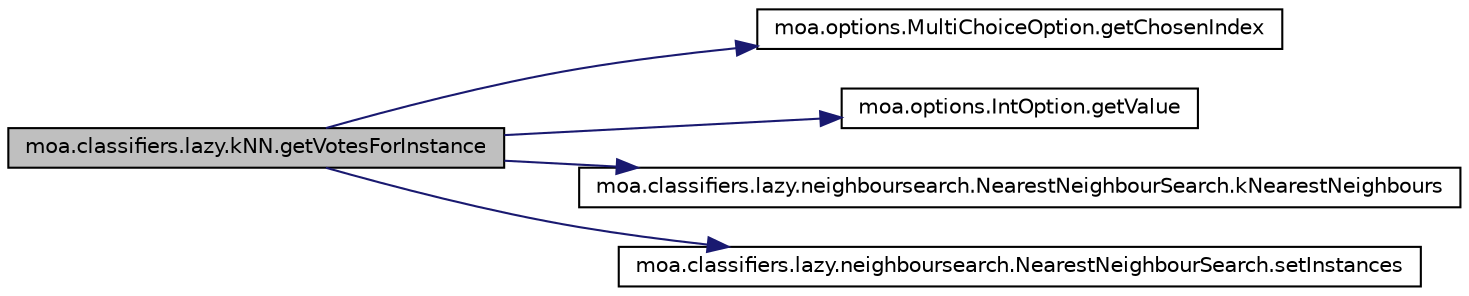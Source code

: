 digraph G
{
  edge [fontname="Helvetica",fontsize="10",labelfontname="Helvetica",labelfontsize="10"];
  node [fontname="Helvetica",fontsize="10",shape=record];
  rankdir=LR;
  Node1 [label="moa.classifiers.lazy.kNN.getVotesForInstance",height=0.2,width=0.4,color="black", fillcolor="grey75", style="filled" fontcolor="black"];
  Node1 -> Node2 [color="midnightblue",fontsize="10",style="solid",fontname="Helvetica"];
  Node2 [label="moa.options.MultiChoiceOption.getChosenIndex",height=0.2,width=0.4,color="black", fillcolor="white", style="filled",URL="$classmoa_1_1options_1_1MultiChoiceOption.html#a5272693a1a0a9f89e135673a6d247dda"];
  Node1 -> Node3 [color="midnightblue",fontsize="10",style="solid",fontname="Helvetica"];
  Node3 [label="moa.options.IntOption.getValue",height=0.2,width=0.4,color="black", fillcolor="white", style="filled",URL="$classmoa_1_1options_1_1IntOption.html#affae8787274b44ab7616d46b8d6c831a"];
  Node1 -> Node4 [color="midnightblue",fontsize="10",style="solid",fontname="Helvetica"];
  Node4 [label="moa.classifiers.lazy.neighboursearch.NearestNeighbourSearch.kNearestNeighbours",height=0.2,width=0.4,color="black", fillcolor="white", style="filled",URL="$classmoa_1_1classifiers_1_1lazy_1_1neighboursearch_1_1NearestNeighbourSearch.html#a9ca1f8804dd5a2eb7801c047a3443b79",tooltip="Returns k nearest instances in the current neighbourhood to the supplied instance..."];
  Node1 -> Node5 [color="midnightblue",fontsize="10",style="solid",fontname="Helvetica"];
  Node5 [label="moa.classifiers.lazy.neighboursearch.NearestNeighbourSearch.setInstances",height=0.2,width=0.4,color="black", fillcolor="white", style="filled",URL="$classmoa_1_1classifiers_1_1lazy_1_1neighboursearch_1_1NearestNeighbourSearch.html#a38f12c2ac927d05908700f3106de9c27",tooltip="Sets the instances."];
}

